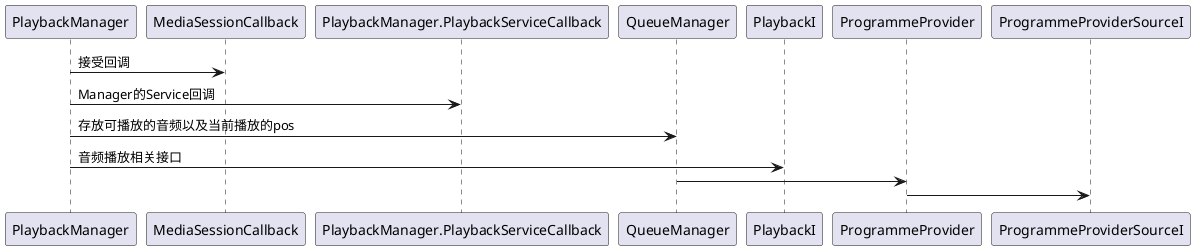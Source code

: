 @startuml
PlaybackManager -> MediaSessionCallback : 接受回调
PlaybackManager -> PlaybackManager.PlaybackServiceCallback : Manager的Service回调
PlaybackManager -> QueueManager : 存放可播放的音频以及当前播放的pos
PlaybackManager -> PlaybackI : 音频播放相关接口
QueueManager -> ProgrammeProvider:
ProgrammeProvider -> ProgrammeProviderSourceI
@enduml